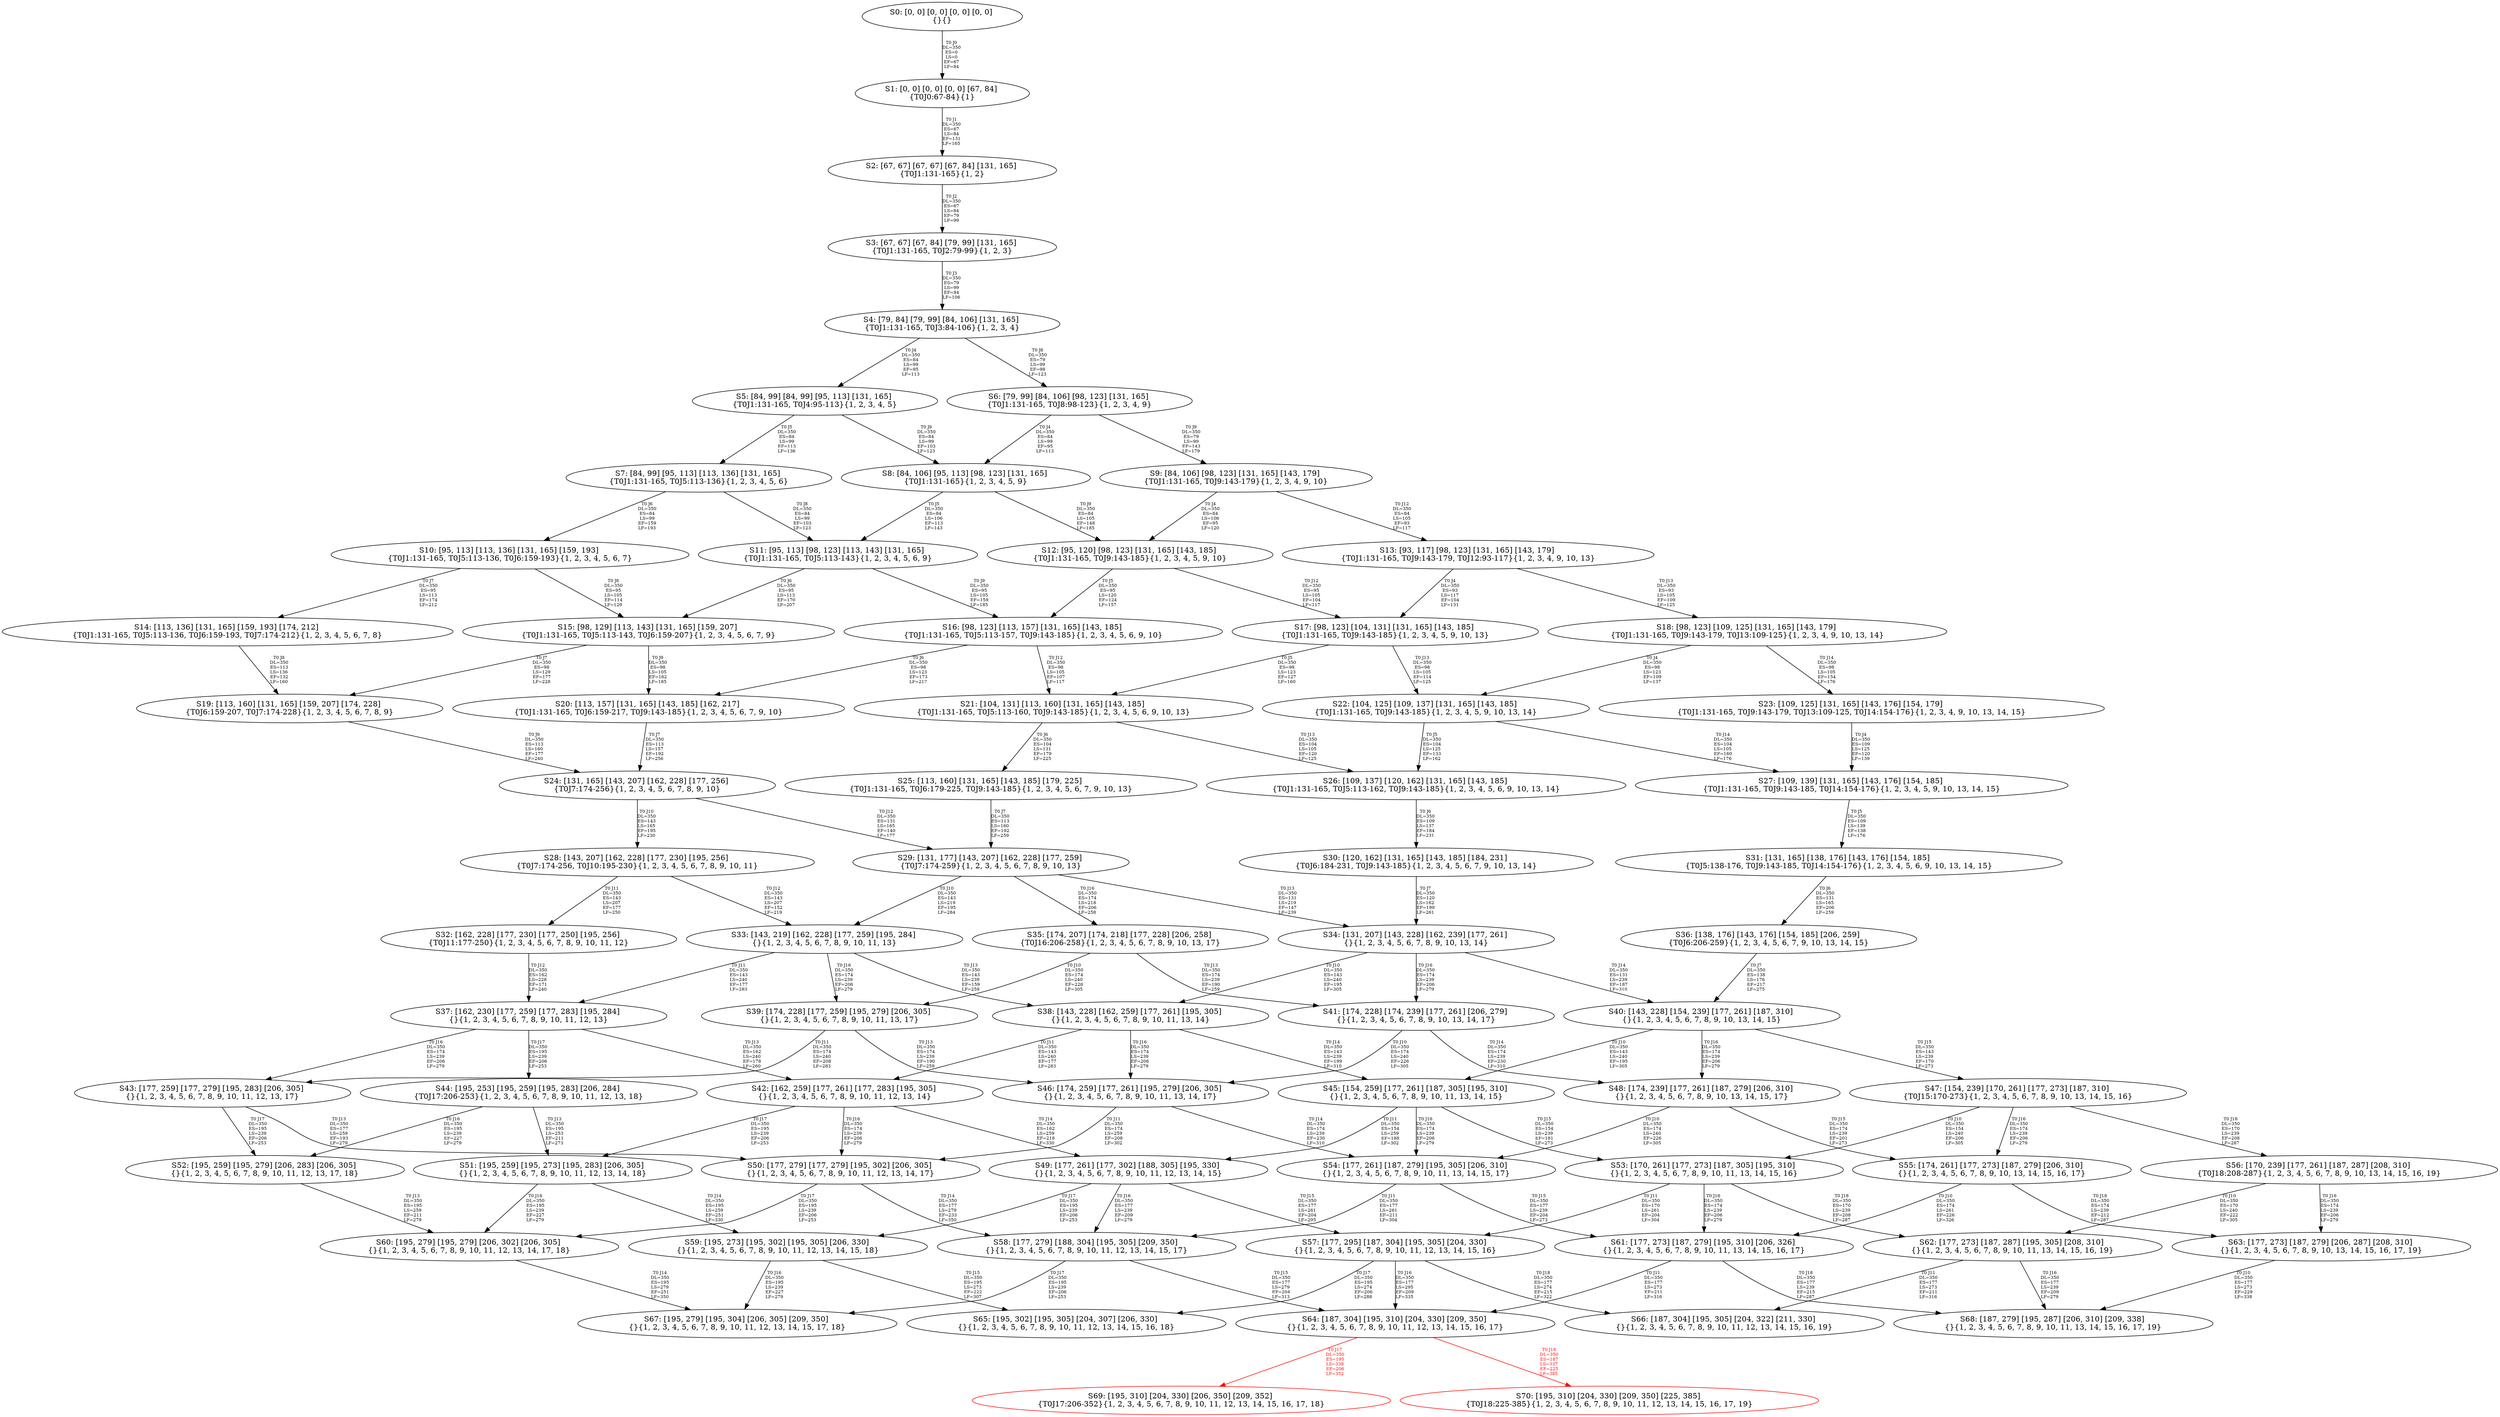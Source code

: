 digraph {
	S0[label="S0: [0, 0] [0, 0] [0, 0] [0, 0] \n{}{}"];
	S1[label="S1: [0, 0] [0, 0] [0, 0] [67, 84] \n{T0J0:67-84}{1}"];
	S2[label="S2: [67, 67] [67, 67] [67, 84] [131, 165] \n{T0J1:131-165}{1, 2}"];
	S3[label="S3: [67, 67] [67, 84] [79, 99] [131, 165] \n{T0J1:131-165, T0J2:79-99}{1, 2, 3}"];
	S4[label="S4: [79, 84] [79, 99] [84, 106] [131, 165] \n{T0J1:131-165, T0J3:84-106}{1, 2, 3, 4}"];
	S5[label="S5: [84, 99] [84, 99] [95, 113] [131, 165] \n{T0J1:131-165, T0J4:95-113}{1, 2, 3, 4, 5}"];
	S6[label="S6: [79, 99] [84, 106] [98, 123] [131, 165] \n{T0J1:131-165, T0J8:98-123}{1, 2, 3, 4, 9}"];
	S7[label="S7: [84, 99] [95, 113] [113, 136] [131, 165] \n{T0J1:131-165, T0J5:113-136}{1, 2, 3, 4, 5, 6}"];
	S8[label="S8: [84, 106] [95, 113] [98, 123] [131, 165] \n{T0J1:131-165}{1, 2, 3, 4, 5, 9}"];
	S9[label="S9: [84, 106] [98, 123] [131, 165] [143, 179] \n{T0J1:131-165, T0J9:143-179}{1, 2, 3, 4, 9, 10}"];
	S10[label="S10: [95, 113] [113, 136] [131, 165] [159, 193] \n{T0J1:131-165, T0J5:113-136, T0J6:159-193}{1, 2, 3, 4, 5, 6, 7}"];
	S11[label="S11: [95, 113] [98, 123] [113, 143] [131, 165] \n{T0J1:131-165, T0J5:113-143}{1, 2, 3, 4, 5, 6, 9}"];
	S12[label="S12: [95, 120] [98, 123] [131, 165] [143, 185] \n{T0J1:131-165, T0J9:143-185}{1, 2, 3, 4, 5, 9, 10}"];
	S13[label="S13: [93, 117] [98, 123] [131, 165] [143, 179] \n{T0J1:131-165, T0J9:143-179, T0J12:93-117}{1, 2, 3, 4, 9, 10, 13}"];
	S14[label="S14: [113, 136] [131, 165] [159, 193] [174, 212] \n{T0J1:131-165, T0J5:113-136, T0J6:159-193, T0J7:174-212}{1, 2, 3, 4, 5, 6, 7, 8}"];
	S15[label="S15: [98, 129] [113, 143] [131, 165] [159, 207] \n{T0J1:131-165, T0J5:113-143, T0J6:159-207}{1, 2, 3, 4, 5, 6, 7, 9}"];
	S16[label="S16: [98, 123] [113, 157] [131, 165] [143, 185] \n{T0J1:131-165, T0J5:113-157, T0J9:143-185}{1, 2, 3, 4, 5, 6, 9, 10}"];
	S17[label="S17: [98, 123] [104, 131] [131, 165] [143, 185] \n{T0J1:131-165, T0J9:143-185}{1, 2, 3, 4, 5, 9, 10, 13}"];
	S18[label="S18: [98, 123] [109, 125] [131, 165] [143, 179] \n{T0J1:131-165, T0J9:143-179, T0J13:109-125}{1, 2, 3, 4, 9, 10, 13, 14}"];
	S19[label="S19: [113, 160] [131, 165] [159, 207] [174, 228] \n{T0J6:159-207, T0J7:174-228}{1, 2, 3, 4, 5, 6, 7, 8, 9}"];
	S20[label="S20: [113, 157] [131, 165] [143, 185] [162, 217] \n{T0J1:131-165, T0J6:159-217, T0J9:143-185}{1, 2, 3, 4, 5, 6, 7, 9, 10}"];
	S21[label="S21: [104, 131] [113, 160] [131, 165] [143, 185] \n{T0J1:131-165, T0J5:113-160, T0J9:143-185}{1, 2, 3, 4, 5, 6, 9, 10, 13}"];
	S22[label="S22: [104, 125] [109, 137] [131, 165] [143, 185] \n{T0J1:131-165, T0J9:143-185}{1, 2, 3, 4, 5, 9, 10, 13, 14}"];
	S23[label="S23: [109, 125] [131, 165] [143, 176] [154, 179] \n{T0J1:131-165, T0J9:143-179, T0J13:109-125, T0J14:154-176}{1, 2, 3, 4, 9, 10, 13, 14, 15}"];
	S24[label="S24: [131, 165] [143, 207] [162, 228] [177, 256] \n{T0J7:174-256}{1, 2, 3, 4, 5, 6, 7, 8, 9, 10}"];
	S25[label="S25: [113, 160] [131, 165] [143, 185] [179, 225] \n{T0J1:131-165, T0J6:179-225, T0J9:143-185}{1, 2, 3, 4, 5, 6, 7, 9, 10, 13}"];
	S26[label="S26: [109, 137] [120, 162] [131, 165] [143, 185] \n{T0J1:131-165, T0J5:113-162, T0J9:143-185}{1, 2, 3, 4, 5, 6, 9, 10, 13, 14}"];
	S27[label="S27: [109, 139] [131, 165] [143, 176] [154, 185] \n{T0J1:131-165, T0J9:143-185, T0J14:154-176}{1, 2, 3, 4, 5, 9, 10, 13, 14, 15}"];
	S28[label="S28: [143, 207] [162, 228] [177, 230] [195, 256] \n{T0J7:174-256, T0J10:195-230}{1, 2, 3, 4, 5, 6, 7, 8, 9, 10, 11}"];
	S29[label="S29: [131, 177] [143, 207] [162, 228] [177, 259] \n{T0J7:174-259}{1, 2, 3, 4, 5, 6, 7, 8, 9, 10, 13}"];
	S30[label="S30: [120, 162] [131, 165] [143, 185] [184, 231] \n{T0J6:184-231, T0J9:143-185}{1, 2, 3, 4, 5, 6, 7, 9, 10, 13, 14}"];
	S31[label="S31: [131, 165] [138, 176] [143, 176] [154, 185] \n{T0J5:138-176, T0J9:143-185, T0J14:154-176}{1, 2, 3, 4, 5, 6, 9, 10, 13, 14, 15}"];
	S32[label="S32: [162, 228] [177, 230] [177, 250] [195, 256] \n{T0J11:177-250}{1, 2, 3, 4, 5, 6, 7, 8, 9, 10, 11, 12}"];
	S33[label="S33: [143, 219] [162, 228] [177, 259] [195, 284] \n{}{1, 2, 3, 4, 5, 6, 7, 8, 9, 10, 11, 13}"];
	S34[label="S34: [131, 207] [143, 228] [162, 239] [177, 261] \n{}{1, 2, 3, 4, 5, 6, 7, 8, 9, 10, 13, 14}"];
	S35[label="S35: [174, 207] [174, 218] [177, 228] [206, 258] \n{T0J16:206-258}{1, 2, 3, 4, 5, 6, 7, 8, 9, 10, 13, 17}"];
	S36[label="S36: [138, 176] [143, 176] [154, 185] [206, 259] \n{T0J6:206-259}{1, 2, 3, 4, 5, 6, 7, 9, 10, 13, 14, 15}"];
	S37[label="S37: [162, 230] [177, 259] [177, 283] [195, 284] \n{}{1, 2, 3, 4, 5, 6, 7, 8, 9, 10, 11, 12, 13}"];
	S38[label="S38: [143, 228] [162, 259] [177, 261] [195, 305] \n{}{1, 2, 3, 4, 5, 6, 7, 8, 9, 10, 11, 13, 14}"];
	S39[label="S39: [174, 228] [177, 259] [195, 279] [206, 305] \n{}{1, 2, 3, 4, 5, 6, 7, 8, 9, 10, 11, 13, 17}"];
	S40[label="S40: [143, 228] [154, 239] [177, 261] [187, 310] \n{}{1, 2, 3, 4, 5, 6, 7, 8, 9, 10, 13, 14, 15}"];
	S41[label="S41: [174, 228] [174, 239] [177, 261] [206, 279] \n{}{1, 2, 3, 4, 5, 6, 7, 8, 9, 10, 13, 14, 17}"];
	S42[label="S42: [162, 259] [177, 261] [177, 283] [195, 305] \n{}{1, 2, 3, 4, 5, 6, 7, 8, 9, 10, 11, 12, 13, 14}"];
	S43[label="S43: [177, 259] [177, 279] [195, 283] [206, 305] \n{}{1, 2, 3, 4, 5, 6, 7, 8, 9, 10, 11, 12, 13, 17}"];
	S44[label="S44: [195, 253] [195, 259] [195, 283] [206, 284] \n{T0J17:206-253}{1, 2, 3, 4, 5, 6, 7, 8, 9, 10, 11, 12, 13, 18}"];
	S45[label="S45: [154, 259] [177, 261] [187, 305] [195, 310] \n{}{1, 2, 3, 4, 5, 6, 7, 8, 9, 10, 11, 13, 14, 15}"];
	S46[label="S46: [174, 259] [177, 261] [195, 279] [206, 305] \n{}{1, 2, 3, 4, 5, 6, 7, 8, 9, 10, 11, 13, 14, 17}"];
	S47[label="S47: [154, 239] [170, 261] [177, 273] [187, 310] \n{T0J15:170-273}{1, 2, 3, 4, 5, 6, 7, 8, 9, 10, 13, 14, 15, 16}"];
	S48[label="S48: [174, 239] [177, 261] [187, 279] [206, 310] \n{}{1, 2, 3, 4, 5, 6, 7, 8, 9, 10, 13, 14, 15, 17}"];
	S49[label="S49: [177, 261] [177, 302] [188, 305] [195, 330] \n{}{1, 2, 3, 4, 5, 6, 7, 8, 9, 10, 11, 12, 13, 14, 15}"];
	S50[label="S50: [177, 279] [177, 279] [195, 302] [206, 305] \n{}{1, 2, 3, 4, 5, 6, 7, 8, 9, 10, 11, 12, 13, 14, 17}"];
	S51[label="S51: [195, 259] [195, 273] [195, 283] [206, 305] \n{}{1, 2, 3, 4, 5, 6, 7, 8, 9, 10, 11, 12, 13, 14, 18}"];
	S52[label="S52: [195, 259] [195, 279] [206, 283] [206, 305] \n{}{1, 2, 3, 4, 5, 6, 7, 8, 9, 10, 11, 12, 13, 17, 18}"];
	S53[label="S53: [170, 261] [177, 273] [187, 305] [195, 310] \n{}{1, 2, 3, 4, 5, 6, 7, 8, 9, 10, 11, 13, 14, 15, 16}"];
	S54[label="S54: [177, 261] [187, 279] [195, 305] [206, 310] \n{}{1, 2, 3, 4, 5, 6, 7, 8, 9, 10, 11, 13, 14, 15, 17}"];
	S55[label="S55: [174, 261] [177, 273] [187, 279] [206, 310] \n{}{1, 2, 3, 4, 5, 6, 7, 8, 9, 10, 13, 14, 15, 16, 17}"];
	S56[label="S56: [170, 239] [177, 261] [187, 287] [208, 310] \n{T0J18:208-287}{1, 2, 3, 4, 5, 6, 7, 8, 9, 10, 13, 14, 15, 16, 19}"];
	S57[label="S57: [177, 295] [187, 304] [195, 305] [204, 330] \n{}{1, 2, 3, 4, 5, 6, 7, 8, 9, 10, 11, 12, 13, 14, 15, 16}"];
	S58[label="S58: [177, 279] [188, 304] [195, 305] [209, 350] \n{}{1, 2, 3, 4, 5, 6, 7, 8, 9, 10, 11, 12, 13, 14, 15, 17}"];
	S59[label="S59: [195, 273] [195, 302] [195, 305] [206, 330] \n{}{1, 2, 3, 4, 5, 6, 7, 8, 9, 10, 11, 12, 13, 14, 15, 18}"];
	S60[label="S60: [195, 279] [195, 279] [206, 302] [206, 305] \n{}{1, 2, 3, 4, 5, 6, 7, 8, 9, 10, 11, 12, 13, 14, 17, 18}"];
	S61[label="S61: [177, 273] [187, 279] [195, 310] [206, 326] \n{}{1, 2, 3, 4, 5, 6, 7, 8, 9, 10, 11, 13, 14, 15, 16, 17}"];
	S62[label="S62: [177, 273] [187, 287] [195, 305] [208, 310] \n{}{1, 2, 3, 4, 5, 6, 7, 8, 9, 10, 11, 13, 14, 15, 16, 19}"];
	S63[label="S63: [177, 273] [187, 279] [206, 287] [208, 310] \n{}{1, 2, 3, 4, 5, 6, 7, 8, 9, 10, 13, 14, 15, 16, 17, 19}"];
	S64[label="S64: [187, 304] [195, 310] [204, 330] [209, 350] \n{}{1, 2, 3, 4, 5, 6, 7, 8, 9, 10, 11, 12, 13, 14, 15, 16, 17}"];
	S65[label="S65: [195, 302] [195, 305] [204, 307] [206, 330] \n{}{1, 2, 3, 4, 5, 6, 7, 8, 9, 10, 11, 12, 13, 14, 15, 16, 18}"];
	S66[label="S66: [187, 304] [195, 305] [204, 322] [211, 330] \n{}{1, 2, 3, 4, 5, 6, 7, 8, 9, 10, 11, 12, 13, 14, 15, 16, 19}"];
	S67[label="S67: [195, 279] [195, 304] [206, 305] [209, 350] \n{}{1, 2, 3, 4, 5, 6, 7, 8, 9, 10, 11, 12, 13, 14, 15, 17, 18}"];
	S68[label="S68: [187, 279] [195, 287] [206, 310] [209, 338] \n{}{1, 2, 3, 4, 5, 6, 7, 8, 9, 10, 11, 13, 14, 15, 16, 17, 19}"];
	S69[label="S69: [195, 310] [204, 330] [206, 350] [209, 352] \n{T0J17:206-352}{1, 2, 3, 4, 5, 6, 7, 8, 9, 10, 11, 12, 13, 14, 15, 16, 17, 18}"];
	S70[label="S70: [195, 310] [204, 330] [209, 350] [225, 385] \n{T0J18:225-385}{1, 2, 3, 4, 5, 6, 7, 8, 9, 10, 11, 12, 13, 14, 15, 16, 17, 19}"];
	S0 -> S1[label="T0 J0\nDL=350\nES=0\nLS=0\nEF=67\nLF=84",fontsize=8];
	S1 -> S2[label="T0 J1\nDL=350\nES=67\nLS=84\nEF=131\nLF=165",fontsize=8];
	S2 -> S3[label="T0 J2\nDL=350\nES=67\nLS=84\nEF=79\nLF=99",fontsize=8];
	S3 -> S4[label="T0 J3\nDL=350\nES=79\nLS=99\nEF=84\nLF=106",fontsize=8];
	S4 -> S5[label="T0 J4\nDL=350\nES=84\nLS=99\nEF=95\nLF=113",fontsize=8];
	S4 -> S6[label="T0 J8\nDL=350\nES=79\nLS=99\nEF=98\nLF=123",fontsize=8];
	S5 -> S7[label="T0 J5\nDL=350\nES=84\nLS=99\nEF=113\nLF=136",fontsize=8];
	S5 -> S8[label="T0 J8\nDL=350\nES=84\nLS=99\nEF=103\nLF=123",fontsize=8];
	S6 -> S8[label="T0 J4\nDL=350\nES=84\nLS=99\nEF=95\nLF=113",fontsize=8];
	S6 -> S9[label="T0 J9\nDL=350\nES=79\nLS=99\nEF=143\nLF=179",fontsize=8];
	S7 -> S10[label="T0 J6\nDL=350\nES=84\nLS=99\nEF=159\nLF=193",fontsize=8];
	S7 -> S11[label="T0 J8\nDL=350\nES=84\nLS=99\nEF=103\nLF=123",fontsize=8];
	S8 -> S11[label="T0 J5\nDL=350\nES=84\nLS=106\nEF=113\nLF=143",fontsize=8];
	S8 -> S12[label="T0 J9\nDL=350\nES=84\nLS=105\nEF=148\nLF=185",fontsize=8];
	S9 -> S12[label="T0 J4\nDL=350\nES=84\nLS=106\nEF=95\nLF=120",fontsize=8];
	S9 -> S13[label="T0 J12\nDL=350\nES=84\nLS=105\nEF=93\nLF=117",fontsize=8];
	S10 -> S14[label="T0 J7\nDL=350\nES=95\nLS=113\nEF=174\nLF=212",fontsize=8];
	S10 -> S15[label="T0 J8\nDL=350\nES=95\nLS=105\nEF=114\nLF=129",fontsize=8];
	S11 -> S15[label="T0 J6\nDL=350\nES=95\nLS=113\nEF=170\nLF=207",fontsize=8];
	S11 -> S16[label="T0 J9\nDL=350\nES=95\nLS=105\nEF=159\nLF=185",fontsize=8];
	S12 -> S16[label="T0 J5\nDL=350\nES=95\nLS=120\nEF=124\nLF=157",fontsize=8];
	S12 -> S17[label="T0 J12\nDL=350\nES=95\nLS=105\nEF=104\nLF=117",fontsize=8];
	S13 -> S17[label="T0 J4\nDL=350\nES=93\nLS=117\nEF=104\nLF=131",fontsize=8];
	S13 -> S18[label="T0 J13\nDL=350\nES=93\nLS=105\nEF=109\nLF=125",fontsize=8];
	S14 -> S19[label="T0 J8\nDL=350\nES=113\nLS=136\nEF=132\nLF=160",fontsize=8];
	S15 -> S19[label="T0 J7\nDL=350\nES=98\nLS=129\nEF=177\nLF=228",fontsize=8];
	S15 -> S20[label="T0 J9\nDL=350\nES=98\nLS=105\nEF=162\nLF=185",fontsize=8];
	S16 -> S20[label="T0 J6\nDL=350\nES=98\nLS=123\nEF=173\nLF=217",fontsize=8];
	S16 -> S21[label="T0 J12\nDL=350\nES=98\nLS=105\nEF=107\nLF=117",fontsize=8];
	S17 -> S21[label="T0 J5\nDL=350\nES=98\nLS=123\nEF=127\nLF=160",fontsize=8];
	S17 -> S22[label="T0 J13\nDL=350\nES=98\nLS=105\nEF=114\nLF=125",fontsize=8];
	S18 -> S22[label="T0 J4\nDL=350\nES=98\nLS=123\nEF=109\nLF=137",fontsize=8];
	S18 -> S23[label="T0 J14\nDL=350\nES=98\nLS=105\nEF=154\nLF=176",fontsize=8];
	S19 -> S24[label="T0 J9\nDL=350\nES=113\nLS=160\nEF=177\nLF=240",fontsize=8];
	S20 -> S24[label="T0 J7\nDL=350\nES=113\nLS=157\nEF=192\nLF=256",fontsize=8];
	S21 -> S25[label="T0 J6\nDL=350\nES=104\nLS=131\nEF=179\nLF=225",fontsize=8];
	S21 -> S26[label="T0 J13\nDL=350\nES=104\nLS=105\nEF=120\nLF=125",fontsize=8];
	S22 -> S26[label="T0 J5\nDL=350\nES=104\nLS=125\nEF=133\nLF=162",fontsize=8];
	S22 -> S27[label="T0 J14\nDL=350\nES=104\nLS=105\nEF=160\nLF=176",fontsize=8];
	S23 -> S27[label="T0 J4\nDL=350\nES=109\nLS=125\nEF=120\nLF=139",fontsize=8];
	S24 -> S28[label="T0 J10\nDL=350\nES=143\nLS=165\nEF=195\nLF=230",fontsize=8];
	S24 -> S29[label="T0 J12\nDL=350\nES=131\nLS=165\nEF=140\nLF=177",fontsize=8];
	S25 -> S29[label="T0 J7\nDL=350\nES=113\nLS=160\nEF=192\nLF=259",fontsize=8];
	S26 -> S30[label="T0 J6\nDL=350\nES=109\nLS=137\nEF=184\nLF=231",fontsize=8];
	S27 -> S31[label="T0 J5\nDL=350\nES=109\nLS=139\nEF=138\nLF=176",fontsize=8];
	S28 -> S32[label="T0 J11\nDL=350\nES=143\nLS=207\nEF=177\nLF=250",fontsize=8];
	S28 -> S33[label="T0 J12\nDL=350\nES=143\nLS=207\nEF=152\nLF=219",fontsize=8];
	S29 -> S33[label="T0 J10\nDL=350\nES=143\nLS=219\nEF=195\nLF=284",fontsize=8];
	S29 -> S34[label="T0 J13\nDL=350\nES=131\nLS=219\nEF=147\nLF=239",fontsize=8];
	S29 -> S35[label="T0 J16\nDL=350\nES=174\nLS=218\nEF=206\nLF=258",fontsize=8];
	S30 -> S34[label="T0 J7\nDL=350\nES=120\nLS=162\nEF=199\nLF=261",fontsize=8];
	S31 -> S36[label="T0 J6\nDL=350\nES=131\nLS=165\nEF=206\nLF=259",fontsize=8];
	S32 -> S37[label="T0 J12\nDL=350\nES=162\nLS=228\nEF=171\nLF=240",fontsize=8];
	S33 -> S37[label="T0 J11\nDL=350\nES=143\nLS=240\nEF=177\nLF=283",fontsize=8];
	S33 -> S38[label="T0 J13\nDL=350\nES=143\nLS=239\nEF=159\nLF=259",fontsize=8];
	S33 -> S39[label="T0 J16\nDL=350\nES=174\nLS=239\nEF=206\nLF=279",fontsize=8];
	S34 -> S38[label="T0 J10\nDL=350\nES=143\nLS=240\nEF=195\nLF=305",fontsize=8];
	S34 -> S40[label="T0 J14\nDL=350\nES=131\nLS=239\nEF=187\nLF=310",fontsize=8];
	S34 -> S41[label="T0 J16\nDL=350\nES=174\nLS=239\nEF=206\nLF=279",fontsize=8];
	S35 -> S39[label="T0 J10\nDL=350\nES=174\nLS=240\nEF=226\nLF=305",fontsize=8];
	S35 -> S41[label="T0 J13\nDL=350\nES=174\nLS=239\nEF=190\nLF=259",fontsize=8];
	S36 -> S40[label="T0 J7\nDL=350\nES=138\nLS=176\nEF=217\nLF=275",fontsize=8];
	S37 -> S42[label="T0 J13\nDL=350\nES=162\nLS=240\nEF=178\nLF=260",fontsize=8];
	S37 -> S43[label="T0 J16\nDL=350\nES=174\nLS=239\nEF=206\nLF=279",fontsize=8];
	S37 -> S44[label="T0 J17\nDL=350\nES=195\nLS=239\nEF=206\nLF=253",fontsize=8];
	S38 -> S42[label="T0 J11\nDL=350\nES=143\nLS=240\nEF=177\nLF=283",fontsize=8];
	S38 -> S45[label="T0 J14\nDL=350\nES=143\nLS=239\nEF=199\nLF=310",fontsize=8];
	S38 -> S46[label="T0 J16\nDL=350\nES=174\nLS=239\nEF=206\nLF=279",fontsize=8];
	S39 -> S43[label="T0 J11\nDL=350\nES=174\nLS=240\nEF=208\nLF=283",fontsize=8];
	S39 -> S46[label="T0 J13\nDL=350\nES=174\nLS=239\nEF=190\nLF=259",fontsize=8];
	S40 -> S45[label="T0 J10\nDL=350\nES=143\nLS=240\nEF=195\nLF=305",fontsize=8];
	S40 -> S47[label="T0 J15\nDL=350\nES=143\nLS=239\nEF=170\nLF=273",fontsize=8];
	S40 -> S48[label="T0 J16\nDL=350\nES=174\nLS=239\nEF=206\nLF=279",fontsize=8];
	S41 -> S46[label="T0 J10\nDL=350\nES=174\nLS=240\nEF=226\nLF=305",fontsize=8];
	S41 -> S48[label="T0 J14\nDL=350\nES=174\nLS=239\nEF=230\nLF=310",fontsize=8];
	S42 -> S49[label="T0 J14\nDL=350\nES=162\nLS=259\nEF=218\nLF=330",fontsize=8];
	S42 -> S50[label="T0 J16\nDL=350\nES=174\nLS=239\nEF=206\nLF=279",fontsize=8];
	S42 -> S51[label="T0 J17\nDL=350\nES=195\nLS=239\nEF=206\nLF=253",fontsize=8];
	S43 -> S50[label="T0 J13\nDL=350\nES=177\nLS=259\nEF=193\nLF=279",fontsize=8];
	S43 -> S52[label="T0 J17\nDL=350\nES=195\nLS=239\nEF=206\nLF=253",fontsize=8];
	S44 -> S51[label="T0 J13\nDL=350\nES=195\nLS=253\nEF=211\nLF=273",fontsize=8];
	S44 -> S52[label="T0 J16\nDL=350\nES=195\nLS=239\nEF=227\nLF=279",fontsize=8];
	S45 -> S49[label="T0 J11\nDL=350\nES=154\nLS=259\nEF=188\nLF=302",fontsize=8];
	S45 -> S53[label="T0 J15\nDL=350\nES=154\nLS=239\nEF=181\nLF=273",fontsize=8];
	S45 -> S54[label="T0 J16\nDL=350\nES=174\nLS=239\nEF=206\nLF=279",fontsize=8];
	S46 -> S50[label="T0 J11\nDL=350\nES=174\nLS=259\nEF=208\nLF=302",fontsize=8];
	S46 -> S54[label="T0 J14\nDL=350\nES=174\nLS=239\nEF=230\nLF=310",fontsize=8];
	S47 -> S53[label="T0 J10\nDL=350\nES=154\nLS=240\nEF=206\nLF=305",fontsize=8];
	S47 -> S55[label="T0 J16\nDL=350\nES=174\nLS=239\nEF=206\nLF=279",fontsize=8];
	S47 -> S56[label="T0 J18\nDL=350\nES=170\nLS=239\nEF=208\nLF=287",fontsize=8];
	S48 -> S54[label="T0 J10\nDL=350\nES=174\nLS=240\nEF=226\nLF=305",fontsize=8];
	S48 -> S55[label="T0 J15\nDL=350\nES=174\nLS=239\nEF=201\nLF=273",fontsize=8];
	S49 -> S57[label="T0 J15\nDL=350\nES=177\nLS=261\nEF=204\nLF=295",fontsize=8];
	S49 -> S58[label="T0 J16\nDL=350\nES=177\nLS=239\nEF=209\nLF=279",fontsize=8];
	S49 -> S59[label="T0 J17\nDL=350\nES=195\nLS=239\nEF=206\nLF=253",fontsize=8];
	S50 -> S58[label="T0 J14\nDL=350\nES=177\nLS=279\nEF=233\nLF=350",fontsize=8];
	S50 -> S60[label="T0 J17\nDL=350\nES=195\nLS=239\nEF=206\nLF=253",fontsize=8];
	S51 -> S59[label="T0 J14\nDL=350\nES=195\nLS=259\nEF=251\nLF=330",fontsize=8];
	S51 -> S60[label="T0 J16\nDL=350\nES=195\nLS=239\nEF=227\nLF=279",fontsize=8];
	S52 -> S60[label="T0 J13\nDL=350\nES=195\nLS=259\nEF=211\nLF=279",fontsize=8];
	S53 -> S57[label="T0 J11\nDL=350\nES=170\nLS=261\nEF=204\nLF=304",fontsize=8];
	S53 -> S61[label="T0 J16\nDL=350\nES=174\nLS=239\nEF=206\nLF=279",fontsize=8];
	S53 -> S62[label="T0 J18\nDL=350\nES=170\nLS=239\nEF=208\nLF=287",fontsize=8];
	S54 -> S58[label="T0 J11\nDL=350\nES=177\nLS=261\nEF=211\nLF=304",fontsize=8];
	S54 -> S61[label="T0 J15\nDL=350\nES=177\nLS=239\nEF=204\nLF=273",fontsize=8];
	S55 -> S61[label="T0 J10\nDL=350\nES=174\nLS=261\nEF=226\nLF=326",fontsize=8];
	S55 -> S63[label="T0 J18\nDL=350\nES=174\nLS=239\nEF=212\nLF=287",fontsize=8];
	S56 -> S62[label="T0 J10\nDL=350\nES=170\nLS=240\nEF=222\nLF=305",fontsize=8];
	S56 -> S63[label="T0 J16\nDL=350\nES=174\nLS=239\nEF=206\nLF=279",fontsize=8];
	S57 -> S64[label="T0 J16\nDL=350\nES=177\nLS=295\nEF=209\nLF=335",fontsize=8];
	S57 -> S65[label="T0 J17\nDL=350\nES=195\nLS=274\nEF=206\nLF=288",fontsize=8];
	S57 -> S66[label="T0 J18\nDL=350\nES=177\nLS=274\nEF=215\nLF=322",fontsize=8];
	S58 -> S64[label="T0 J15\nDL=350\nES=177\nLS=279\nEF=204\nLF=313",fontsize=8];
	S58 -> S67[label="T0 J17\nDL=350\nES=195\nLS=239\nEF=206\nLF=253",fontsize=8];
	S59 -> S65[label="T0 J15\nDL=350\nES=195\nLS=273\nEF=222\nLF=307",fontsize=8];
	S59 -> S67[label="T0 J16\nDL=350\nES=195\nLS=239\nEF=227\nLF=279",fontsize=8];
	S60 -> S67[label="T0 J14\nDL=350\nES=195\nLS=279\nEF=251\nLF=350",fontsize=8];
	S61 -> S64[label="T0 J11\nDL=350\nES=177\nLS=273\nEF=211\nLF=316",fontsize=8];
	S61 -> S68[label="T0 J18\nDL=350\nES=177\nLS=239\nEF=215\nLF=287",fontsize=8];
	S62 -> S66[label="T0 J11\nDL=350\nES=177\nLS=273\nEF=211\nLF=316",fontsize=8];
	S62 -> S68[label="T0 J16\nDL=350\nES=177\nLS=239\nEF=209\nLF=279",fontsize=8];
	S63 -> S68[label="T0 J10\nDL=350\nES=177\nLS=273\nEF=229\nLF=338",fontsize=8];
	S64 -> S69[label="T0 J17\nDL=350\nES=195\nLS=338\nEF=206\nLF=352",color=Red,fontcolor=Red,fontsize=8];
S69[color=Red];
	S64 -> S70[label="T0 J18\nDL=350\nES=187\nLS=337\nEF=225\nLF=385",color=Red,fontcolor=Red,fontsize=8];
S70[color=Red];
}
